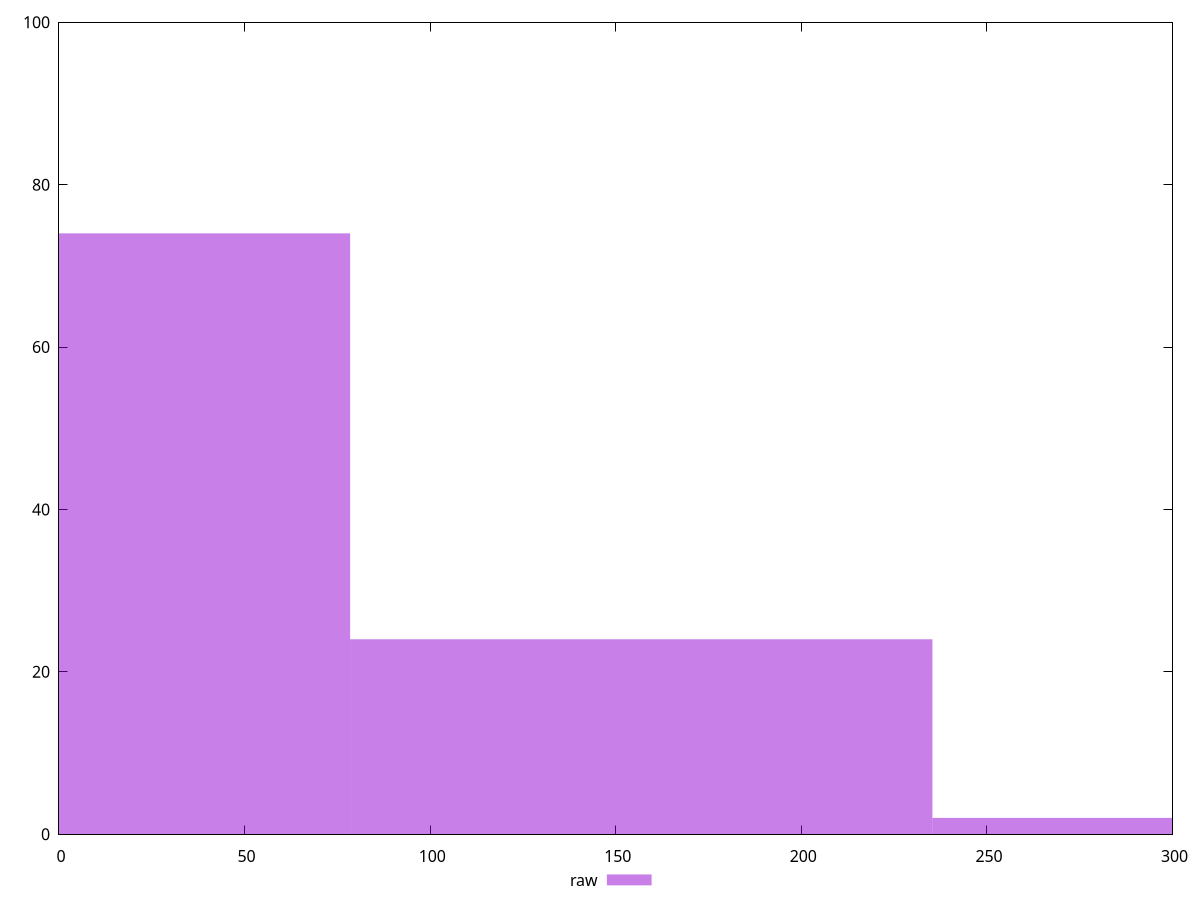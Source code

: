 reset

$raw <<EOF
0 74
156.8766320251576 24
313.7532640503152 2
EOF

set key outside below
set boxwidth 156.8766320251576
set xrange [0:300]
set yrange [0:100]
set trange [0:100]
set style fill transparent solid 0.5 noborder
set terminal svg size 640, 490 enhanced background rgb 'white'
set output "reports/report_00028_2021-02-24T12-49-42.674Z/legacy-javascript/samples/astro/raw/histogram.svg"

plot $raw title "raw" with boxes

reset
